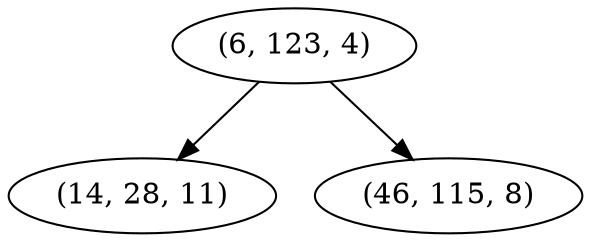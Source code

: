 digraph tree {
    "(6, 123, 4)";
    "(14, 28, 11)";
    "(46, 115, 8)";
    "(6, 123, 4)" -> "(14, 28, 11)";
    "(6, 123, 4)" -> "(46, 115, 8)";
}
